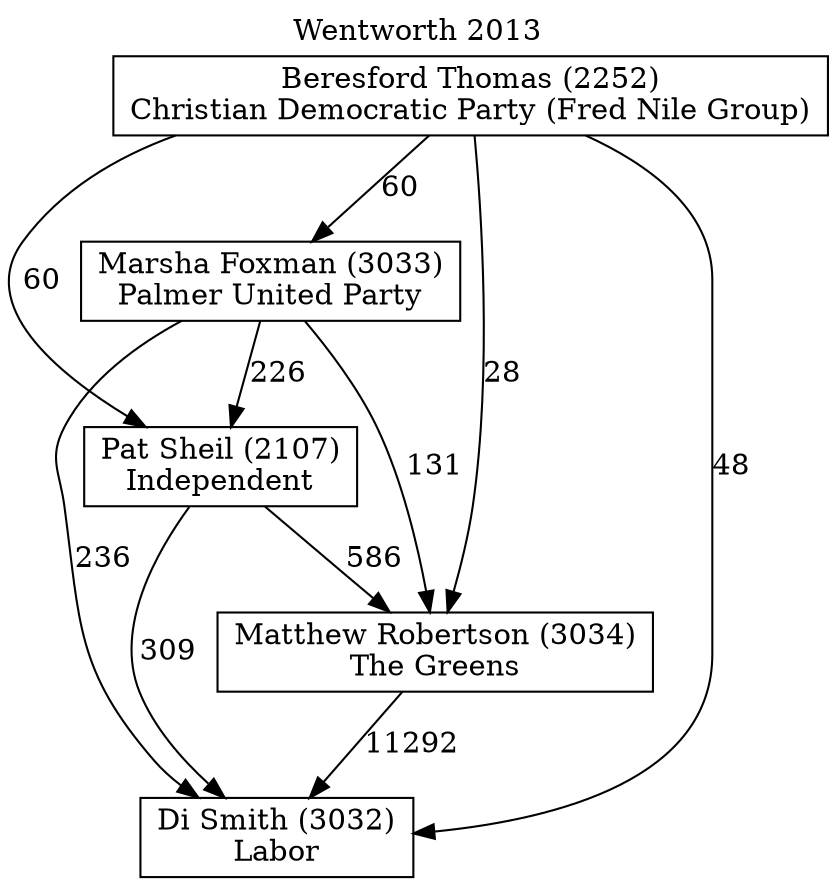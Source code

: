 // House preference flow
digraph "Di Smith (3032)_Wentworth_2013" {
	graph [label="Wentworth 2013" labelloc=t mclimit=10]
	node [shape=box]
	"Di Smith (3032)" [label="Di Smith (3032)
Labor"]
	"Matthew Robertson (3034)" [label="Matthew Robertson (3034)
The Greens"]
	"Pat Sheil (2107)" [label="Pat Sheil (2107)
Independent"]
	"Marsha Foxman (3033)" [label="Marsha Foxman (3033)
Palmer United Party"]
	"Beresford Thomas (2252)" [label="Beresford Thomas (2252)
Christian Democratic Party (Fred Nile Group)"]
	"Matthew Robertson (3034)" -> "Di Smith (3032)" [label=11292]
	"Pat Sheil (2107)" -> "Matthew Robertson (3034)" [label=586]
	"Marsha Foxman (3033)" -> "Pat Sheil (2107)" [label=226]
	"Beresford Thomas (2252)" -> "Marsha Foxman (3033)" [label=60]
	"Pat Sheil (2107)" -> "Di Smith (3032)" [label=309]
	"Marsha Foxman (3033)" -> "Di Smith (3032)" [label=236]
	"Beresford Thomas (2252)" -> "Di Smith (3032)" [label=48]
	"Beresford Thomas (2252)" -> "Pat Sheil (2107)" [label=60]
	"Marsha Foxman (3033)" -> "Matthew Robertson (3034)" [label=131]
	"Beresford Thomas (2252)" -> "Matthew Robertson (3034)" [label=28]
}
